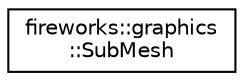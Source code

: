 digraph "Graphical Class Hierarchy"
{
 // LATEX_PDF_SIZE
  edge [fontname="Helvetica",fontsize="10",labelfontname="Helvetica",labelfontsize="10"];
  node [fontname="Helvetica",fontsize="10",shape=record];
  rankdir="LR";
  Node0 [label="fireworks::graphics\l::SubMesh",height=0.2,width=0.4,color="black", fillcolor="white", style="filled",URL="$structfireworks_1_1graphics_1_1_sub_mesh.html",tooltip="A struct denoting the sub-meshes of a 3d Model."];
}
